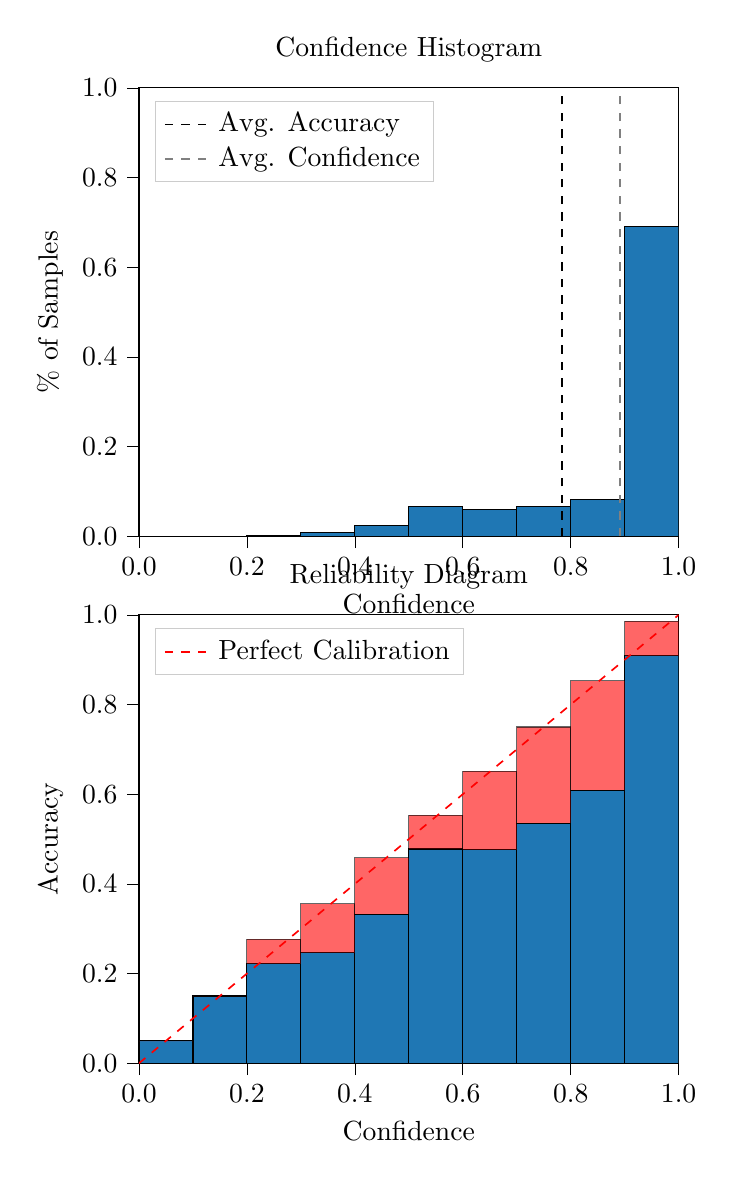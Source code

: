 % This file was created by tikzplotlib v0.9.8.
\begin{tikzpicture}

\definecolor{color0}{rgb}{0.122,0.467,0.706}

\begin{groupplot}[group style={group size=1 by 2}]
\nextgroupplot[
legend cell align={left},
legend style={
  fill opacity=0.8,
  draw opacity=1,
  text opacity=1,
  at={(0.03,0.97)},
  anchor=north west,
  draw=white!80!black
},
tick align=outside,
tick pos=left,
title={Confidence Histogram},
x grid style={white!69.02!black},
xlabel={Confidence},
xmin=0, xmax=1,
xtick style={color=black},
xtick={0,0.2,0.4,0.6,0.8,1},
xticklabels={0.0,0.2,0.4,0.6,0.8,1.0},
y grid style={white!69.02!black},
ylabel={\% of Samples},
ymin=0, ymax=1,
ytick style={color=black},
ytick={0,0.2,0.4,0.6,0.8,1},
yticklabels={0.0,0.2,0.4,0.6,0.8,1.0}
]
\draw[draw=black,fill=color0] (axis cs:-6.939e-18,0) rectangle (axis cs:0.1,0);
\draw[draw=black,fill=color0] (axis cs:0.1,0) rectangle (axis cs:0.2,0);
\draw[draw=black,fill=color0] (axis cs:0.2,0) rectangle (axis cs:0.3,0.001);
\draw[draw=black,fill=color0] (axis cs:0.3,0) rectangle (axis cs:0.4,0.009);
\draw[draw=black,fill=color0] (axis cs:0.4,0) rectangle (axis cs:0.5,0.024);
\draw[draw=black,fill=color0] (axis cs:0.5,0) rectangle (axis cs:0.6,0.067);
\draw[draw=black,fill=color0] (axis cs:0.6,0) rectangle (axis cs:0.7,0.06);
\draw[draw=black,fill=color0] (axis cs:0.7,0) rectangle (axis cs:0.8,0.067);
\draw[draw=black,fill=color0] (axis cs:0.8,0) rectangle (axis cs:0.9,0.082);
\draw[draw=black,fill=color0] (axis cs:0.9,0) rectangle (axis cs:1,0.69);
\addplot [semithick, black, dashed]
table {%
0.784 0
0.784 1
};
\addlegendentry{Avg. Accuracy}
\addplot [semithick, white!50.196!black, dashed]
table {%
0.891 0
0.891 1
};
\addlegendentry{Avg. Confidence}

\nextgroupplot[
legend cell align={left},
legend style={
  fill opacity=0.8,
  draw opacity=1,
  text opacity=1,
  at={(0.03,0.97)},
  anchor=north west,
  draw=white!80!black
},
tick align=outside,
tick pos=left,
title={Reliability Diagram},
x grid style={white!69.02!black},
xlabel={Confidence},
xmin=0, xmax=1,
xtick style={color=black},
xtick={0,0.2,0.4,0.6,0.8,1},
xticklabels={0.0,0.2,0.4,0.6,0.8,1.0},
y grid style={white!69.02!black},
ylabel={Accuracy},
ymin=0, ymax=1,
ytick style={color=black},
ytick={0,0.2,0.4,0.6,0.8,1},
yticklabels={0.0,0.2,0.4,0.6,0.8,1.0}
]
\draw[draw=black,fill=color0] (axis cs:-6.939e-18,0) rectangle (axis cs:0.1,0.05);
\draw[draw=black,fill=color0] (axis cs:0.1,0) rectangle (axis cs:0.2,0.15);
\draw[draw=black,fill=color0] (axis cs:0.2,0) rectangle (axis cs:0.3,0.222);
\draw[draw=black,fill=color0] (axis cs:0.3,0) rectangle (axis cs:0.4,0.247);
\draw[draw=black,fill=color0] (axis cs:0.4,0) rectangle (axis cs:0.5,0.332);
\draw[draw=black,fill=color0] (axis cs:0.5,0) rectangle (axis cs:0.6,0.478);
\draw[draw=black,fill=color0] (axis cs:0.6,0) rectangle (axis cs:0.7,0.476);
\draw[draw=black,fill=color0] (axis cs:0.7,0) rectangle (axis cs:0.8,0.535);
\draw[draw=black,fill=color0] (axis cs:0.8,0) rectangle (axis cs:0.9,0.609);
\draw[draw=black,fill=color0] (axis cs:0.9,0) rectangle (axis cs:1,0.909);
\draw[draw=black,fill=red,opacity=0.6] (axis cs:-6.939e-18,0.05) rectangle (axis cs:0.1,0.05);
\draw[draw=black,fill=red,opacity=0.6] (axis cs:0.1,0.15) rectangle (axis cs:0.2,0.15);
\draw[draw=black,fill=red,opacity=0.6] (axis cs:0.2,0.222) rectangle (axis cs:0.3,0.277);
\draw[draw=black,fill=red,opacity=0.6] (axis cs:0.3,0.247) rectangle (axis cs:0.4,0.356);
\draw[draw=black,fill=red,opacity=0.6] (axis cs:0.4,0.332) rectangle (axis cs:0.5,0.458);
\draw[draw=black,fill=red,opacity=0.6] (axis cs:0.5,0.478) rectangle (axis cs:0.6,0.553);
\draw[draw=black,fill=red,opacity=0.6] (axis cs:0.6,0.476) rectangle (axis cs:0.7,0.651);
\draw[draw=black,fill=red,opacity=0.6] (axis cs:0.7,0.535) rectangle (axis cs:0.8,0.75);
\draw[draw=black,fill=red,opacity=0.6] (axis cs:0.8,0.609) rectangle (axis cs:0.9,0.853);
\draw[draw=black,fill=red,opacity=0.6] (axis cs:0.9,0.909) rectangle (axis cs:1,0.986);
\addplot [semithick, red, dashed]
table {%
0 0
1 1
};
\addlegendentry{Perfect Calibration}
\end{groupplot}

\end{tikzpicture}
